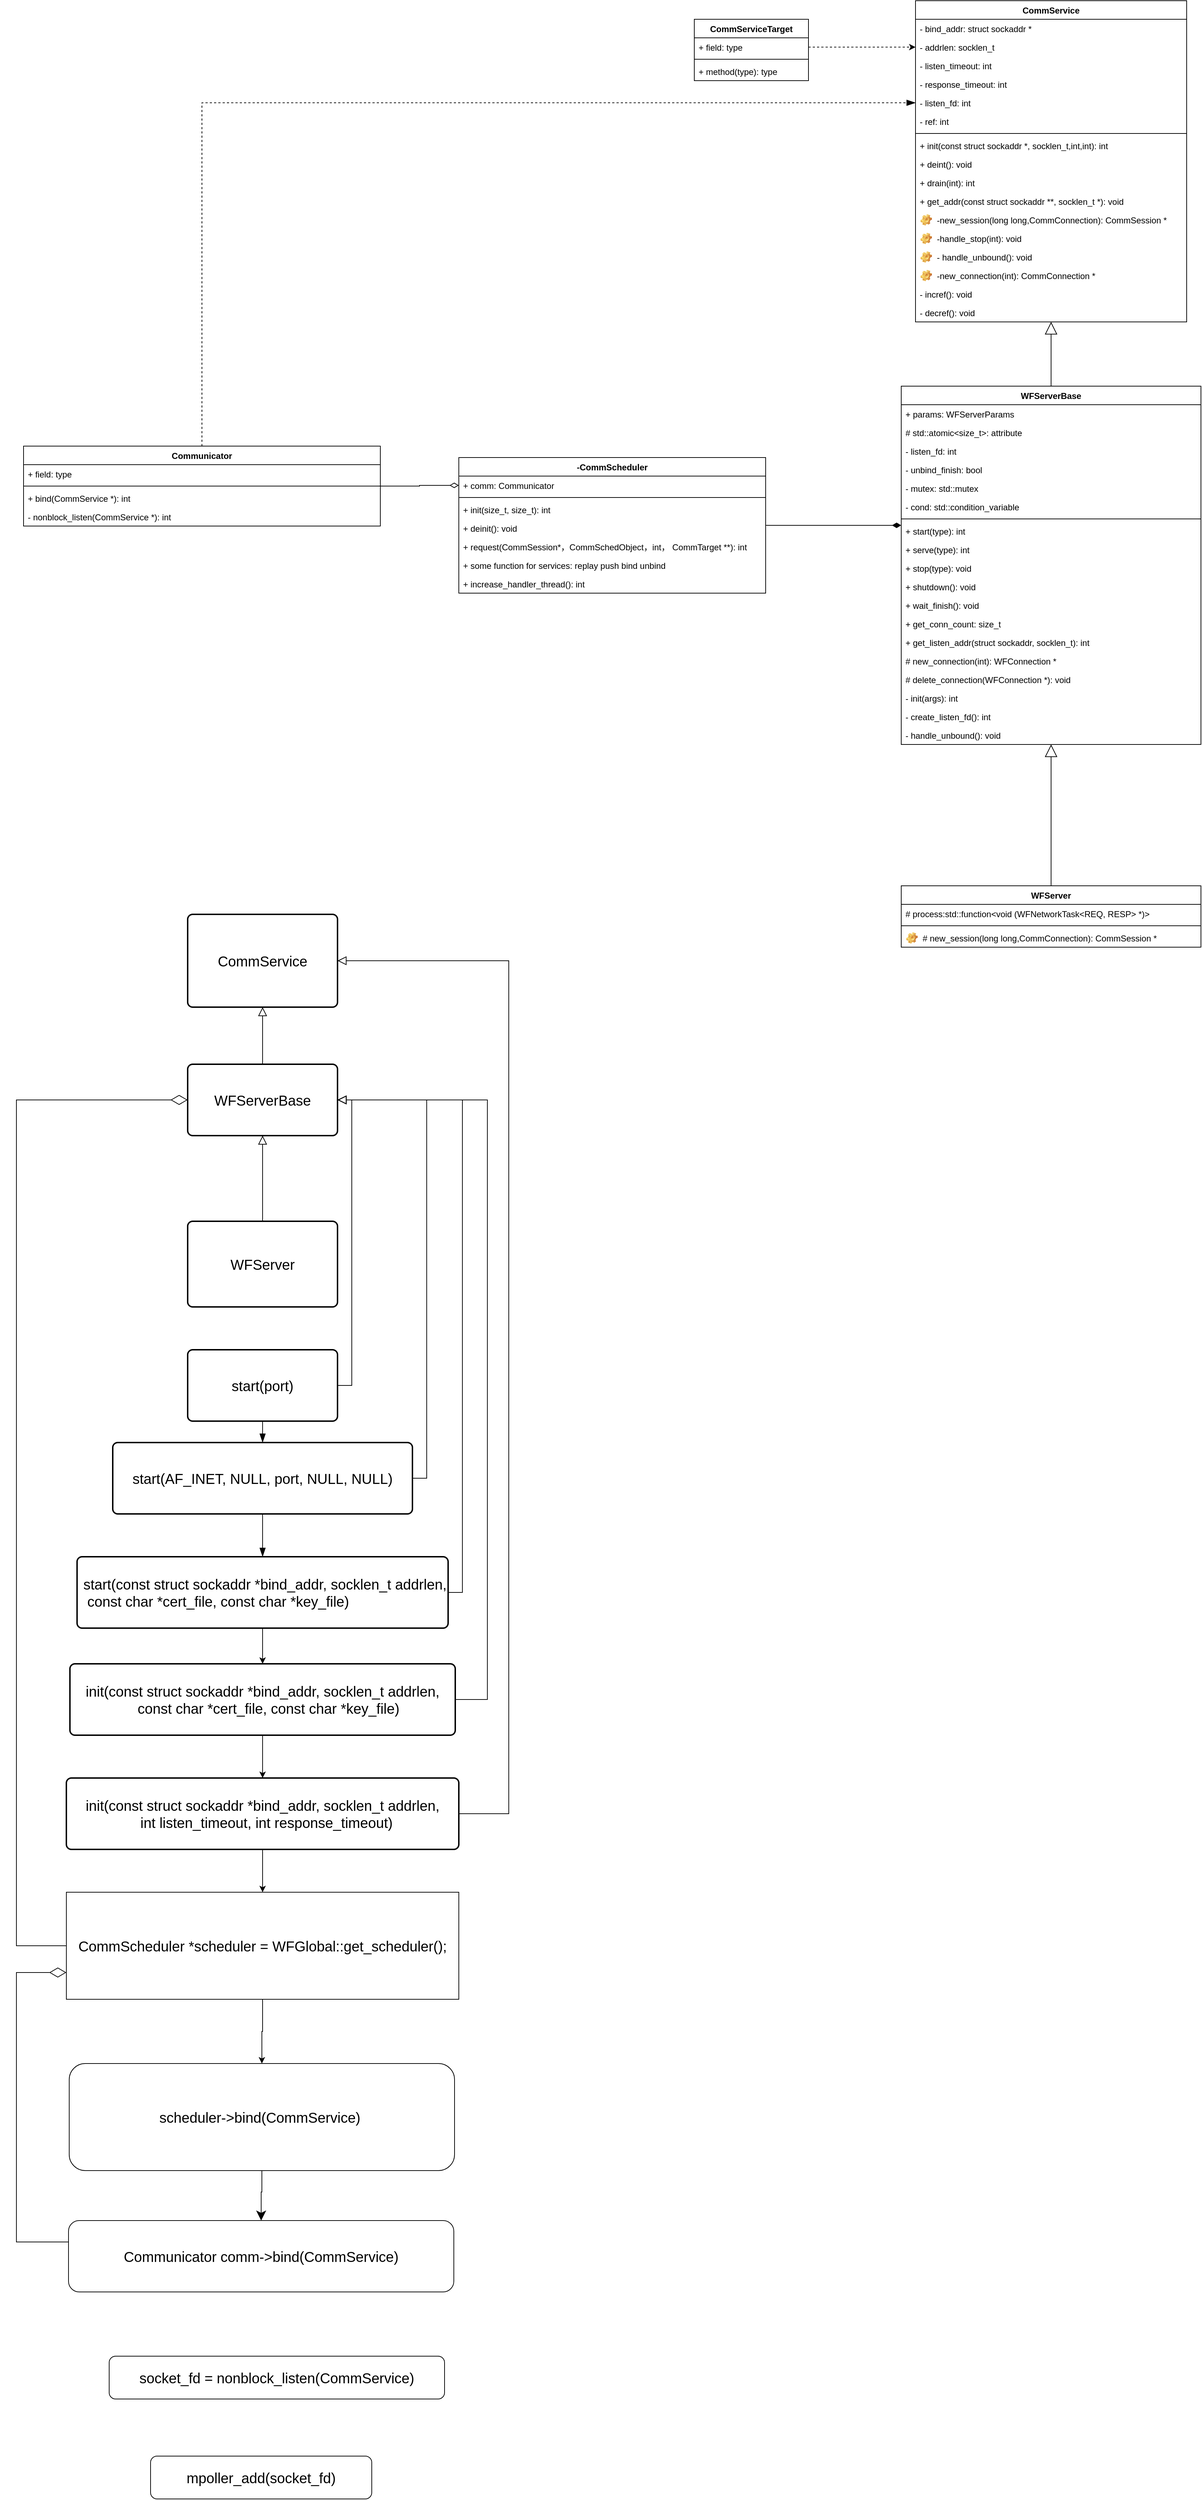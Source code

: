 <mxfile version="17.4.6" type="github">
  <diagram id="-gLdYe9IQShybVuFdfvP" name="Page-1">
    <mxGraphModel dx="3432" dy="2122" grid="1" gridSize="10" guides="1" tooltips="1" connect="1" arrows="1" fold="1" page="1" pageScale="1" pageWidth="827" pageHeight="1169" math="0" shadow="0">
      <root>
        <mxCell id="0" />
        <mxCell id="1" parent="0" />
        <mxCell id="AitUL1UvvsEHuGmrnNIb-12" style="edgeStyle=orthogonalEdgeStyle;rounded=0;orthogonalLoop=1;jettySize=auto;html=1;exitX=0.5;exitY=0;exitDx=0;exitDy=0;entryX=0.5;entryY=1;entryDx=0;entryDy=0;endArrow=block;endFill=0;endSize=15;" parent="1" source="AitUL1UvvsEHuGmrnNIb-1" target="AitUL1UvvsEHuGmrnNIb-6" edge="1">
          <mxGeometry relative="1" as="geometry" />
        </mxCell>
        <mxCell id="AitUL1UvvsEHuGmrnNIb-1" value="WFServer" style="swimlane;fontStyle=1;align=center;verticalAlign=top;childLayout=stackLayout;horizontal=1;startSize=26;horizontalStack=0;resizeParent=1;resizeParentMax=0;resizeLast=0;collapsible=1;marginBottom=0;" parent="1" vertex="1">
          <mxGeometry x="40" y="370" width="420" height="86" as="geometry" />
        </mxCell>
        <mxCell id="AitUL1UvvsEHuGmrnNIb-2" value="# process:std::function&lt;void (WFNetworkTask&lt;REQ, RESP&gt; *)&gt;  " style="text;strokeColor=none;fillColor=none;align=left;verticalAlign=top;spacingLeft=4;spacingRight=4;overflow=hidden;rotatable=0;points=[[0,0.5],[1,0.5]];portConstraint=eastwest;" parent="AitUL1UvvsEHuGmrnNIb-1" vertex="1">
          <mxGeometry y="26" width="420" height="26" as="geometry" />
        </mxCell>
        <mxCell id="AitUL1UvvsEHuGmrnNIb-3" value="" style="line;strokeWidth=1;fillColor=none;align=left;verticalAlign=middle;spacingTop=-1;spacingLeft=3;spacingRight=3;rotatable=0;labelPosition=right;points=[];portConstraint=eastwest;" parent="AitUL1UvvsEHuGmrnNIb-1" vertex="1">
          <mxGeometry y="52" width="420" height="8" as="geometry" />
        </mxCell>
        <mxCell id="AitUL1UvvsEHuGmrnNIb-5" value="# new_session(long long,CommConnection): CommSession *" style="label;fontStyle=0;strokeColor=none;fillColor=none;align=left;verticalAlign=top;overflow=hidden;spacingLeft=28;spacingRight=4;rotatable=0;points=[[0,0.5],[1,0.5]];portConstraint=eastwest;imageWidth=16;imageHeight=16;image=img/clipart/Gear_128x128.png" parent="AitUL1UvvsEHuGmrnNIb-1" vertex="1">
          <mxGeometry y="60" width="420" height="26" as="geometry" />
        </mxCell>
        <mxCell id="AitUL1UvvsEHuGmrnNIb-34" style="edgeStyle=orthogonalEdgeStyle;rounded=0;orthogonalLoop=1;jettySize=auto;html=1;exitX=0.5;exitY=0;exitDx=0;exitDy=0;entryX=0.5;entryY=1;entryDx=0;entryDy=0;endArrow=block;endFill=0;endSize=15;" parent="1" source="AitUL1UvvsEHuGmrnNIb-6" target="AitUL1UvvsEHuGmrnNIb-30" edge="1">
          <mxGeometry relative="1" as="geometry" />
        </mxCell>
        <mxCell id="AitUL1UvvsEHuGmrnNIb-6" value="WFServerBase" style="swimlane;fontStyle=1;align=center;verticalAlign=top;childLayout=stackLayout;horizontal=1;startSize=26;horizontalStack=0;resizeParent=1;resizeParentMax=0;resizeLast=0;collapsible=1;marginBottom=0;" parent="1" vertex="1">
          <mxGeometry x="40" y="-330" width="420" height="502" as="geometry" />
        </mxCell>
        <mxCell id="AitUL1UvvsEHuGmrnNIb-7" value="+ params: WFServerParams" style="text;strokeColor=none;fillColor=none;align=left;verticalAlign=top;spacingLeft=4;spacingRight=4;overflow=hidden;rotatable=0;points=[[0,0.5],[1,0.5]];portConstraint=eastwest;" parent="AitUL1UvvsEHuGmrnNIb-6" vertex="1">
          <mxGeometry y="26" width="420" height="26" as="geometry" />
        </mxCell>
        <mxCell id="AitUL1UvvsEHuGmrnNIb-23" value="# std::atomic&lt;size_t&gt;: attribute" style="text;strokeColor=none;fillColor=none;align=left;verticalAlign=top;spacingLeft=4;spacingRight=4;overflow=hidden;rotatable=0;points=[[0,0.5],[1,0.5]];portConstraint=eastwest;" parent="AitUL1UvvsEHuGmrnNIb-6" vertex="1">
          <mxGeometry y="52" width="420" height="26" as="geometry" />
        </mxCell>
        <mxCell id="AitUL1UvvsEHuGmrnNIb-25" value="- listen_fd: int" style="text;strokeColor=none;fillColor=none;align=left;verticalAlign=top;spacingLeft=4;spacingRight=4;overflow=hidden;rotatable=0;points=[[0,0.5],[1,0.5]];portConstraint=eastwest;" parent="AitUL1UvvsEHuGmrnNIb-6" vertex="1">
          <mxGeometry y="78" width="420" height="26" as="geometry" />
        </mxCell>
        <mxCell id="AitUL1UvvsEHuGmrnNIb-26" value="- unbind_finish: bool" style="text;strokeColor=none;fillColor=none;align=left;verticalAlign=top;spacingLeft=4;spacingRight=4;overflow=hidden;rotatable=0;points=[[0,0.5],[1,0.5]];portConstraint=eastwest;" parent="AitUL1UvvsEHuGmrnNIb-6" vertex="1">
          <mxGeometry y="104" width="420" height="26" as="geometry" />
        </mxCell>
        <mxCell id="AitUL1UvvsEHuGmrnNIb-27" value="- mutex: std::mutex" style="text;strokeColor=none;fillColor=none;align=left;verticalAlign=top;spacingLeft=4;spacingRight=4;overflow=hidden;rotatable=0;points=[[0,0.5],[1,0.5]];portConstraint=eastwest;" parent="AitUL1UvvsEHuGmrnNIb-6" vertex="1">
          <mxGeometry y="130" width="420" height="26" as="geometry" />
        </mxCell>
        <mxCell id="AitUL1UvvsEHuGmrnNIb-28" value="- cond: std::condition_variable" style="text;strokeColor=none;fillColor=none;align=left;verticalAlign=top;spacingLeft=4;spacingRight=4;overflow=hidden;rotatable=0;points=[[0,0.5],[1,0.5]];portConstraint=eastwest;" parent="AitUL1UvvsEHuGmrnNIb-6" vertex="1">
          <mxGeometry y="156" width="420" height="26" as="geometry" />
        </mxCell>
        <mxCell id="AitUL1UvvsEHuGmrnNIb-8" value="" style="line;strokeWidth=1;fillColor=none;align=left;verticalAlign=middle;spacingTop=-1;spacingLeft=3;spacingRight=3;rotatable=0;labelPosition=right;points=[];portConstraint=eastwest;" parent="AitUL1UvvsEHuGmrnNIb-6" vertex="1">
          <mxGeometry y="182" width="420" height="8" as="geometry" />
        </mxCell>
        <mxCell id="AitUL1UvvsEHuGmrnNIb-9" value="+ start(type): int" style="text;strokeColor=none;fillColor=none;align=left;verticalAlign=top;spacingLeft=4;spacingRight=4;overflow=hidden;rotatable=0;points=[[0,0.5],[1,0.5]];portConstraint=eastwest;" parent="AitUL1UvvsEHuGmrnNIb-6" vertex="1">
          <mxGeometry y="190" width="420" height="26" as="geometry" />
        </mxCell>
        <mxCell id="AitUL1UvvsEHuGmrnNIb-13" value="+ serve(type): int" style="text;strokeColor=none;fillColor=none;align=left;verticalAlign=top;spacingLeft=4;spacingRight=4;overflow=hidden;rotatable=0;points=[[0,0.5],[1,0.5]];portConstraint=eastwest;" parent="AitUL1UvvsEHuGmrnNIb-6" vertex="1">
          <mxGeometry y="216" width="420" height="26" as="geometry" />
        </mxCell>
        <mxCell id="AitUL1UvvsEHuGmrnNIb-14" value="+ stop(type): void" style="text;strokeColor=none;fillColor=none;align=left;verticalAlign=top;spacingLeft=4;spacingRight=4;overflow=hidden;rotatable=0;points=[[0,0.5],[1,0.5]];portConstraint=eastwest;" parent="AitUL1UvvsEHuGmrnNIb-6" vertex="1">
          <mxGeometry y="242" width="420" height="26" as="geometry" />
        </mxCell>
        <mxCell id="AitUL1UvvsEHuGmrnNIb-15" value="+ shutdown(): void" style="text;strokeColor=none;fillColor=none;align=left;verticalAlign=top;spacingLeft=4;spacingRight=4;overflow=hidden;rotatable=0;points=[[0,0.5],[1,0.5]];portConstraint=eastwest;" parent="AitUL1UvvsEHuGmrnNIb-6" vertex="1">
          <mxGeometry y="268" width="420" height="26" as="geometry" />
        </mxCell>
        <mxCell id="AitUL1UvvsEHuGmrnNIb-16" value="+ wait_finish(): void" style="text;strokeColor=none;fillColor=none;align=left;verticalAlign=top;spacingLeft=4;spacingRight=4;overflow=hidden;rotatable=0;points=[[0,0.5],[1,0.5]];portConstraint=eastwest;" parent="AitUL1UvvsEHuGmrnNIb-6" vertex="1">
          <mxGeometry y="294" width="420" height="26" as="geometry" />
        </mxCell>
        <mxCell id="AitUL1UvvsEHuGmrnNIb-17" value="+ get_conn_count: size_t" style="text;strokeColor=none;fillColor=none;align=left;verticalAlign=top;spacingLeft=4;spacingRight=4;overflow=hidden;rotatable=0;points=[[0,0.5],[1,0.5]];portConstraint=eastwest;" parent="AitUL1UvvsEHuGmrnNIb-6" vertex="1">
          <mxGeometry y="320" width="420" height="26" as="geometry" />
        </mxCell>
        <mxCell id="AitUL1UvvsEHuGmrnNIb-18" value="+ get_listen_addr(struct sockaddr, socklen_t): int" style="text;strokeColor=none;fillColor=none;align=left;verticalAlign=top;spacingLeft=4;spacingRight=4;overflow=hidden;rotatable=0;points=[[0,0.5],[1,0.5]];portConstraint=eastwest;" parent="AitUL1UvvsEHuGmrnNIb-6" vertex="1">
          <mxGeometry y="346" width="420" height="26" as="geometry" />
        </mxCell>
        <mxCell id="AitUL1UvvsEHuGmrnNIb-19" value="# new_connection(int): WFConnection *" style="text;strokeColor=none;fillColor=none;align=left;verticalAlign=top;spacingLeft=4;spacingRight=4;overflow=hidden;rotatable=0;points=[[0,0.5],[1,0.5]];portConstraint=eastwest;" parent="AitUL1UvvsEHuGmrnNIb-6" vertex="1">
          <mxGeometry y="372" width="420" height="26" as="geometry" />
        </mxCell>
        <mxCell id="AitUL1UvvsEHuGmrnNIb-20" value="# delete_connection(WFConnection *): void" style="text;strokeColor=none;fillColor=none;align=left;verticalAlign=top;spacingLeft=4;spacingRight=4;overflow=hidden;rotatable=0;points=[[0,0.5],[1,0.5]];portConstraint=eastwest;" parent="AitUL1UvvsEHuGmrnNIb-6" vertex="1">
          <mxGeometry y="398" width="420" height="26" as="geometry" />
        </mxCell>
        <mxCell id="AitUL1UvvsEHuGmrnNIb-21" value="- init(args): int" style="text;strokeColor=none;fillColor=none;align=left;verticalAlign=top;spacingLeft=4;spacingRight=4;overflow=hidden;rotatable=0;points=[[0,0.5],[1,0.5]];portConstraint=eastwest;" parent="AitUL1UvvsEHuGmrnNIb-6" vertex="1">
          <mxGeometry y="424" width="420" height="26" as="geometry" />
        </mxCell>
        <mxCell id="AitUL1UvvsEHuGmrnNIb-22" value="- create_listen_fd(): int" style="text;strokeColor=none;fillColor=none;align=left;verticalAlign=top;spacingLeft=4;spacingRight=4;overflow=hidden;rotatable=0;points=[[0,0.5],[1,0.5]];portConstraint=eastwest;" parent="AitUL1UvvsEHuGmrnNIb-6" vertex="1">
          <mxGeometry y="450" width="420" height="26" as="geometry" />
        </mxCell>
        <mxCell id="AitUL1UvvsEHuGmrnNIb-24" value="- handle_unbound(): void" style="text;strokeColor=none;fillColor=none;align=left;verticalAlign=top;spacingLeft=4;spacingRight=4;overflow=hidden;rotatable=0;points=[[0,0.5],[1,0.5]];portConstraint=eastwest;" parent="AitUL1UvvsEHuGmrnNIb-6" vertex="1">
          <mxGeometry y="476" width="420" height="26" as="geometry" />
        </mxCell>
        <mxCell id="AitUL1UvvsEHuGmrnNIb-30" value="CommService" style="swimlane;fontStyle=1;align=center;verticalAlign=top;childLayout=stackLayout;horizontal=1;startSize=26;horizontalStack=0;resizeParent=1;resizeParentMax=0;resizeLast=0;collapsible=1;marginBottom=0;" parent="1" vertex="1">
          <mxGeometry x="60" y="-870" width="380" height="450" as="geometry" />
        </mxCell>
        <mxCell id="AitUL1UvvsEHuGmrnNIb-31" value="- bind_addr: struct sockaddr *" style="text;strokeColor=none;fillColor=none;align=left;verticalAlign=top;spacingLeft=4;spacingRight=4;overflow=hidden;rotatable=0;points=[[0,0.5],[1,0.5]];portConstraint=eastwest;" parent="AitUL1UvvsEHuGmrnNIb-30" vertex="1">
          <mxGeometry y="26" width="380" height="26" as="geometry" />
        </mxCell>
        <mxCell id="XyF5Cgui48ICoQiVa3NC-12" value="- addrlen: socklen_t" style="text;strokeColor=none;fillColor=none;align=left;verticalAlign=top;spacingLeft=4;spacingRight=4;overflow=hidden;rotatable=0;points=[[0,0.5],[1,0.5]];portConstraint=eastwest;" parent="AitUL1UvvsEHuGmrnNIb-30" vertex="1">
          <mxGeometry y="52" width="380" height="26" as="geometry" />
        </mxCell>
        <mxCell id="XyF5Cgui48ICoQiVa3NC-13" value="- listen_timeout: int" style="text;strokeColor=none;fillColor=none;align=left;verticalAlign=top;spacingLeft=4;spacingRight=4;overflow=hidden;rotatable=0;points=[[0,0.5],[1,0.5]];portConstraint=eastwest;" parent="AitUL1UvvsEHuGmrnNIb-30" vertex="1">
          <mxGeometry y="78" width="380" height="26" as="geometry" />
        </mxCell>
        <mxCell id="XyF5Cgui48ICoQiVa3NC-14" value="- response_timeout: int" style="text;strokeColor=none;fillColor=none;align=left;verticalAlign=top;spacingLeft=4;spacingRight=4;overflow=hidden;rotatable=0;points=[[0,0.5],[1,0.5]];portConstraint=eastwest;" parent="AitUL1UvvsEHuGmrnNIb-30" vertex="1">
          <mxGeometry y="104" width="380" height="26" as="geometry" />
        </mxCell>
        <mxCell id="XyF5Cgui48ICoQiVa3NC-16" value="- listen_fd: int" style="text;strokeColor=none;fillColor=none;align=left;verticalAlign=top;spacingLeft=4;spacingRight=4;overflow=hidden;rotatable=0;points=[[0,0.5],[1,0.5]];portConstraint=eastwest;" parent="AitUL1UvvsEHuGmrnNIb-30" vertex="1">
          <mxGeometry y="130" width="380" height="26" as="geometry" />
        </mxCell>
        <mxCell id="XyF5Cgui48ICoQiVa3NC-17" value="- ref: int" style="text;strokeColor=none;fillColor=none;align=left;verticalAlign=top;spacingLeft=4;spacingRight=4;overflow=hidden;rotatable=0;points=[[0,0.5],[1,0.5]];portConstraint=eastwest;" parent="AitUL1UvvsEHuGmrnNIb-30" vertex="1">
          <mxGeometry y="156" width="380" height="26" as="geometry" />
        </mxCell>
        <mxCell id="AitUL1UvvsEHuGmrnNIb-32" value="" style="line;strokeWidth=1;fillColor=none;align=left;verticalAlign=middle;spacingTop=-1;spacingLeft=3;spacingRight=3;rotatable=0;labelPosition=right;points=[];portConstraint=eastwest;" parent="AitUL1UvvsEHuGmrnNIb-30" vertex="1">
          <mxGeometry y="182" width="380" height="8" as="geometry" />
        </mxCell>
        <mxCell id="AitUL1UvvsEHuGmrnNIb-33" value="+ init(const struct sockaddr *, socklen_t,int,int): int" style="text;strokeColor=none;fillColor=none;align=left;verticalAlign=top;spacingLeft=4;spacingRight=4;overflow=hidden;rotatable=0;points=[[0,0.5],[1,0.5]];portConstraint=eastwest;" parent="AitUL1UvvsEHuGmrnNIb-30" vertex="1">
          <mxGeometry y="190" width="380" height="26" as="geometry" />
        </mxCell>
        <mxCell id="XyF5Cgui48ICoQiVa3NC-1" value="+ deint(): void" style="text;strokeColor=none;fillColor=none;align=left;verticalAlign=top;spacingLeft=4;spacingRight=4;overflow=hidden;rotatable=0;points=[[0,0.5],[1,0.5]];portConstraint=eastwest;" parent="AitUL1UvvsEHuGmrnNIb-30" vertex="1">
          <mxGeometry y="216" width="380" height="26" as="geometry" />
        </mxCell>
        <mxCell id="XyF5Cgui48ICoQiVa3NC-2" value="+ drain(int): int" style="text;strokeColor=none;fillColor=none;align=left;verticalAlign=top;spacingLeft=4;spacingRight=4;overflow=hidden;rotatable=0;points=[[0,0.5],[1,0.5]];portConstraint=eastwest;" parent="AitUL1UvvsEHuGmrnNIb-30" vertex="1">
          <mxGeometry y="242" width="380" height="26" as="geometry" />
        </mxCell>
        <mxCell id="XyF5Cgui48ICoQiVa3NC-3" value="+ get_addr(const struct sockaddr **, socklen_t *): void" style="text;strokeColor=none;fillColor=none;align=left;verticalAlign=top;spacingLeft=4;spacingRight=4;overflow=hidden;rotatable=0;points=[[0,0.5],[1,0.5]];portConstraint=eastwest;" parent="AitUL1UvvsEHuGmrnNIb-30" vertex="1">
          <mxGeometry y="268" width="380" height="26" as="geometry" />
        </mxCell>
        <mxCell id="XyF5Cgui48ICoQiVa3NC-7" value="-new_session(long long,CommConnection): CommSession *" style="label;fontStyle=0;strokeColor=none;fillColor=none;align=left;verticalAlign=top;overflow=hidden;spacingLeft=28;spacingRight=4;rotatable=0;points=[[0,0.5],[1,0.5]];portConstraint=eastwest;imageWidth=16;imageHeight=16;image=img/clipart/Gear_128x128.png" parent="AitUL1UvvsEHuGmrnNIb-30" vertex="1">
          <mxGeometry y="294" width="380" height="26" as="geometry" />
        </mxCell>
        <mxCell id="XyF5Cgui48ICoQiVa3NC-9" value="-handle_stop(int): void" style="label;fontStyle=0;strokeColor=none;fillColor=none;align=left;verticalAlign=top;overflow=hidden;spacingLeft=28;spacingRight=4;rotatable=0;points=[[0,0.5],[1,0.5]];portConstraint=eastwest;imageWidth=16;imageHeight=16;image=img/clipart/Gear_128x128.png" parent="AitUL1UvvsEHuGmrnNIb-30" vertex="1">
          <mxGeometry y="320" width="380" height="26" as="geometry" />
        </mxCell>
        <mxCell id="XyF5Cgui48ICoQiVa3NC-8" value="- handle_unbound(): void" style="label;fontStyle=0;strokeColor=none;fillColor=none;align=left;verticalAlign=top;overflow=hidden;spacingLeft=28;spacingRight=4;rotatable=0;points=[[0,0.5],[1,0.5]];portConstraint=eastwest;imageWidth=16;imageHeight=16;image=img/clipart/Gear_128x128.png" parent="AitUL1UvvsEHuGmrnNIb-30" vertex="1">
          <mxGeometry y="346" width="380" height="26" as="geometry" />
        </mxCell>
        <mxCell id="XyF5Cgui48ICoQiVa3NC-10" value="-new_connection(int): CommConnection *" style="label;fontStyle=0;strokeColor=none;fillColor=none;align=left;verticalAlign=top;overflow=hidden;spacingLeft=28;spacingRight=4;rotatable=0;points=[[0,0.5],[1,0.5]];portConstraint=eastwest;imageWidth=16;imageHeight=16;image=img/clipart/Gear_128x128.png" parent="AitUL1UvvsEHuGmrnNIb-30" vertex="1">
          <mxGeometry y="372" width="380" height="26" as="geometry" />
        </mxCell>
        <mxCell id="XyF5Cgui48ICoQiVa3NC-18" value="- incref(): void" style="text;strokeColor=none;fillColor=none;align=left;verticalAlign=top;spacingLeft=4;spacingRight=4;overflow=hidden;rotatable=0;points=[[0,0.5],[1,0.5]];portConstraint=eastwest;" parent="AitUL1UvvsEHuGmrnNIb-30" vertex="1">
          <mxGeometry y="398" width="380" height="26" as="geometry" />
        </mxCell>
        <mxCell id="XyF5Cgui48ICoQiVa3NC-19" value="- decref(): void" style="text;strokeColor=none;fillColor=none;align=left;verticalAlign=top;spacingLeft=4;spacingRight=4;overflow=hidden;rotatable=0;points=[[0,0.5],[1,0.5]];portConstraint=eastwest;" parent="AitUL1UvvsEHuGmrnNIb-30" vertex="1">
          <mxGeometry y="424" width="380" height="26" as="geometry" />
        </mxCell>
        <mxCell id="XyF5Cgui48ICoQiVa3NC-20" value="CommServiceTarget" style="swimlane;fontStyle=1;align=center;verticalAlign=top;childLayout=stackLayout;horizontal=1;startSize=26;horizontalStack=0;resizeParent=1;resizeParentMax=0;resizeLast=0;collapsible=1;marginBottom=0;" parent="1" vertex="1">
          <mxGeometry x="-250" y="-844" width="160" height="86" as="geometry" />
        </mxCell>
        <mxCell id="XyF5Cgui48ICoQiVa3NC-21" value="+ field: type" style="text;strokeColor=none;fillColor=none;align=left;verticalAlign=top;spacingLeft=4;spacingRight=4;overflow=hidden;rotatable=0;points=[[0,0.5],[1,0.5]];portConstraint=eastwest;" parent="XyF5Cgui48ICoQiVa3NC-20" vertex="1">
          <mxGeometry y="26" width="160" height="26" as="geometry" />
        </mxCell>
        <mxCell id="XyF5Cgui48ICoQiVa3NC-22" value="" style="line;strokeWidth=1;fillColor=none;align=left;verticalAlign=middle;spacingTop=-1;spacingLeft=3;spacingRight=3;rotatable=0;labelPosition=right;points=[];portConstraint=eastwest;" parent="XyF5Cgui48ICoQiVa3NC-20" vertex="1">
          <mxGeometry y="52" width="160" height="8" as="geometry" />
        </mxCell>
        <mxCell id="XyF5Cgui48ICoQiVa3NC-23" value="+ method(type): type" style="text;strokeColor=none;fillColor=none;align=left;verticalAlign=top;spacingLeft=4;spacingRight=4;overflow=hidden;rotatable=0;points=[[0,0.5],[1,0.5]];portConstraint=eastwest;" parent="XyF5Cgui48ICoQiVa3NC-20" vertex="1">
          <mxGeometry y="60" width="160" height="26" as="geometry" />
        </mxCell>
        <mxCell id="XyF5Cgui48ICoQiVa3NC-29" style="edgeStyle=orthogonalEdgeStyle;rounded=0;orthogonalLoop=1;jettySize=auto;html=1;exitX=1;exitY=0.5;exitDx=0;exitDy=0;entryX=0;entryY=0.5;entryDx=0;entryDy=0;dashed=1;" parent="1" source="XyF5Cgui48ICoQiVa3NC-21" target="XyF5Cgui48ICoQiVa3NC-12" edge="1">
          <mxGeometry relative="1" as="geometry" />
        </mxCell>
        <mxCell id="XyF5Cgui48ICoQiVa3NC-38" style="edgeStyle=orthogonalEdgeStyle;rounded=0;orthogonalLoop=1;jettySize=auto;html=1;entryX=0;entryY=0.5;entryDx=0;entryDy=0;endArrow=diamondThin;endFill=1;endSize=10;" parent="1" source="XyF5Cgui48ICoQiVa3NC-30" edge="1">
          <mxGeometry relative="1" as="geometry">
            <mxPoint x="40" y="-135" as="targetPoint" />
          </mxGeometry>
        </mxCell>
        <mxCell id="XyF5Cgui48ICoQiVa3NC-30" value="-CommScheduler" style="swimlane;fontStyle=1;align=center;verticalAlign=top;childLayout=stackLayout;horizontal=1;startSize=26;horizontalStack=0;resizeParent=1;resizeParentMax=0;resizeLast=0;collapsible=1;marginBottom=0;" parent="1" vertex="1">
          <mxGeometry x="-580" y="-230" width="430" height="190" as="geometry" />
        </mxCell>
        <mxCell id="XyF5Cgui48ICoQiVa3NC-31" value="+ comm: Communicator" style="text;strokeColor=none;fillColor=none;align=left;verticalAlign=top;spacingLeft=4;spacingRight=4;overflow=hidden;rotatable=0;points=[[0,0.5],[1,0.5]];portConstraint=eastwest;" parent="XyF5Cgui48ICoQiVa3NC-30" vertex="1">
          <mxGeometry y="26" width="430" height="26" as="geometry" />
        </mxCell>
        <mxCell id="XyF5Cgui48ICoQiVa3NC-32" value="" style="line;strokeWidth=1;fillColor=none;align=left;verticalAlign=middle;spacingTop=-1;spacingLeft=3;spacingRight=3;rotatable=0;labelPosition=right;points=[];portConstraint=eastwest;" parent="XyF5Cgui48ICoQiVa3NC-30" vertex="1">
          <mxGeometry y="52" width="430" height="8" as="geometry" />
        </mxCell>
        <mxCell id="XyF5Cgui48ICoQiVa3NC-33" value="+ init(size_t, size_t): int" style="text;strokeColor=none;fillColor=none;align=left;verticalAlign=top;spacingLeft=4;spacingRight=4;overflow=hidden;rotatable=0;points=[[0,0.5],[1,0.5]];portConstraint=eastwest;" parent="XyF5Cgui48ICoQiVa3NC-30" vertex="1">
          <mxGeometry y="60" width="430" height="26" as="geometry" />
        </mxCell>
        <mxCell id="XyF5Cgui48ICoQiVa3NC-34" value="+ deinit(): void" style="text;strokeColor=none;fillColor=none;align=left;verticalAlign=top;spacingLeft=4;spacingRight=4;overflow=hidden;rotatable=0;points=[[0,0.5],[1,0.5]];portConstraint=eastwest;" parent="XyF5Cgui48ICoQiVa3NC-30" vertex="1">
          <mxGeometry y="86" width="430" height="26" as="geometry" />
        </mxCell>
        <mxCell id="XyF5Cgui48ICoQiVa3NC-35" value="+ request(CommSession*，CommSchedObject，int， CommTarget **): int" style="text;strokeColor=none;fillColor=none;align=left;verticalAlign=top;spacingLeft=4;spacingRight=4;overflow=hidden;rotatable=0;points=[[0,0.5],[1,0.5]];portConstraint=eastwest;" parent="XyF5Cgui48ICoQiVa3NC-30" vertex="1">
          <mxGeometry y="112" width="430" height="26" as="geometry" />
        </mxCell>
        <mxCell id="XyF5Cgui48ICoQiVa3NC-36" value="+ some function for services: replay push bind unbind" style="text;strokeColor=none;fillColor=none;align=left;verticalAlign=top;spacingLeft=4;spacingRight=4;overflow=hidden;rotatable=0;points=[[0,0.5],[1,0.5]];portConstraint=eastwest;" parent="XyF5Cgui48ICoQiVa3NC-30" vertex="1">
          <mxGeometry y="138" width="430" height="26" as="geometry" />
        </mxCell>
        <mxCell id="XyF5Cgui48ICoQiVa3NC-37" value="+ increase_handler_thread(): int" style="text;strokeColor=none;fillColor=none;align=left;verticalAlign=top;spacingLeft=4;spacingRight=4;overflow=hidden;rotatable=0;points=[[0,0.5],[1,0.5]];portConstraint=eastwest;" parent="XyF5Cgui48ICoQiVa3NC-30" vertex="1">
          <mxGeometry y="164" width="430" height="26" as="geometry" />
        </mxCell>
        <mxCell id="XyF5Cgui48ICoQiVa3NC-43" style="edgeStyle=orthogonalEdgeStyle;rounded=0;orthogonalLoop=1;jettySize=auto;html=1;entryX=0;entryY=0.5;entryDx=0;entryDy=0;endArrow=diamondThin;endFill=0;endSize=10;" parent="1" source="XyF5Cgui48ICoQiVa3NC-39" target="XyF5Cgui48ICoQiVa3NC-31" edge="1">
          <mxGeometry relative="1" as="geometry" />
        </mxCell>
        <mxCell id="XyF5Cgui48ICoQiVa3NC-45" style="edgeStyle=orthogonalEdgeStyle;rounded=0;orthogonalLoop=1;jettySize=auto;html=1;exitX=0.5;exitY=0;exitDx=0;exitDy=0;entryX=0;entryY=0.5;entryDx=0;entryDy=0;dashed=1;endArrow=blockThin;endFill=1;endSize=10;" parent="1" source="XyF5Cgui48ICoQiVa3NC-39" target="XyF5Cgui48ICoQiVa3NC-16" edge="1">
          <mxGeometry relative="1" as="geometry" />
        </mxCell>
        <mxCell id="XyF5Cgui48ICoQiVa3NC-39" value="Communicator" style="swimlane;fontStyle=1;align=center;verticalAlign=top;childLayout=stackLayout;horizontal=1;startSize=26;horizontalStack=0;resizeParent=1;resizeParentMax=0;resizeLast=0;collapsible=1;marginBottom=0;" parent="1" vertex="1">
          <mxGeometry x="-1190" y="-246" width="500" height="112" as="geometry" />
        </mxCell>
        <mxCell id="XyF5Cgui48ICoQiVa3NC-40" value="+ field: type" style="text;strokeColor=none;fillColor=none;align=left;verticalAlign=top;spacingLeft=4;spacingRight=4;overflow=hidden;rotatable=0;points=[[0,0.5],[1,0.5]];portConstraint=eastwest;" parent="XyF5Cgui48ICoQiVa3NC-39" vertex="1">
          <mxGeometry y="26" width="500" height="26" as="geometry" />
        </mxCell>
        <mxCell id="XyF5Cgui48ICoQiVa3NC-41" value="" style="line;strokeWidth=1;fillColor=none;align=left;verticalAlign=middle;spacingTop=-1;spacingLeft=3;spacingRight=3;rotatable=0;labelPosition=right;points=[];portConstraint=eastwest;" parent="XyF5Cgui48ICoQiVa3NC-39" vertex="1">
          <mxGeometry y="52" width="500" height="8" as="geometry" />
        </mxCell>
        <mxCell id="XyF5Cgui48ICoQiVa3NC-42" value="+ bind(CommService *): int" style="text;strokeColor=none;fillColor=none;align=left;verticalAlign=top;spacingLeft=4;spacingRight=4;overflow=hidden;rotatable=0;points=[[0,0.5],[1,0.5]];portConstraint=eastwest;" parent="XyF5Cgui48ICoQiVa3NC-39" vertex="1">
          <mxGeometry y="60" width="500" height="26" as="geometry" />
        </mxCell>
        <mxCell id="XyF5Cgui48ICoQiVa3NC-46" value="- nonblock_listen(CommService *): int" style="text;strokeColor=none;fillColor=none;align=left;verticalAlign=top;spacingLeft=4;spacingRight=4;overflow=hidden;rotatable=0;points=[[0,0.5],[1,0.5]];portConstraint=eastwest;" parent="XyF5Cgui48ICoQiVa3NC-39" vertex="1">
          <mxGeometry y="86" width="500" height="26" as="geometry" />
        </mxCell>
        <mxCell id="XyF5Cgui48ICoQiVa3NC-48" value="CommService" style="rounded=1;whiteSpace=wrap;html=1;absoluteArcSize=1;arcSize=14;strokeWidth=2;fontSize=20;" parent="1" vertex="1">
          <mxGeometry x="-960" y="410" width="210" height="130" as="geometry" />
        </mxCell>
        <mxCell id="XyF5Cgui48ICoQiVa3NC-52" style="edgeStyle=orthogonalEdgeStyle;rounded=0;orthogonalLoop=1;jettySize=auto;html=1;exitX=0.5;exitY=0;exitDx=0;exitDy=0;entryX=0.5;entryY=1;entryDx=0;entryDy=0;fontSize=20;endArrow=block;endFill=0;endSize=10;" parent="1" source="XyF5Cgui48ICoQiVa3NC-49" target="XyF5Cgui48ICoQiVa3NC-50" edge="1">
          <mxGeometry relative="1" as="geometry" />
        </mxCell>
        <mxCell id="XyF5Cgui48ICoQiVa3NC-49" value="&lt;div&gt;WFServer&lt;/div&gt;" style="rounded=1;whiteSpace=wrap;html=1;absoluteArcSize=1;arcSize=14;strokeWidth=2;fontSize=20;" parent="1" vertex="1">
          <mxGeometry x="-960" y="840" width="210" height="120" as="geometry" />
        </mxCell>
        <mxCell id="XyF5Cgui48ICoQiVa3NC-53" style="edgeStyle=orthogonalEdgeStyle;rounded=0;orthogonalLoop=1;jettySize=auto;html=1;exitX=0.5;exitY=0;exitDx=0;exitDy=0;entryX=0.5;entryY=1;entryDx=0;entryDy=0;fontSize=20;endArrow=block;endFill=0;endSize=10;" parent="1" source="XyF5Cgui48ICoQiVa3NC-50" target="XyF5Cgui48ICoQiVa3NC-48" edge="1">
          <mxGeometry relative="1" as="geometry" />
        </mxCell>
        <mxCell id="XyF5Cgui48ICoQiVa3NC-50" value="WFServerBase" style="rounded=1;whiteSpace=wrap;html=1;absoluteArcSize=1;arcSize=14;strokeWidth=2;fontSize=20;" parent="1" vertex="1">
          <mxGeometry x="-960" y="620" width="210" height="100" as="geometry" />
        </mxCell>
        <mxCell id="XyF5Cgui48ICoQiVa3NC-61" style="edgeStyle=orthogonalEdgeStyle;rounded=0;orthogonalLoop=1;jettySize=auto;html=1;exitX=0.5;exitY=1;exitDx=0;exitDy=0;entryX=0.5;entryY=0;entryDx=0;entryDy=0;fontSize=20;endArrow=blockThin;endFill=1;endSize=10;" parent="1" source="XyF5Cgui48ICoQiVa3NC-54" target="XyF5Cgui48ICoQiVa3NC-56" edge="1">
          <mxGeometry relative="1" as="geometry" />
        </mxCell>
        <mxCell id="XyF5Cgui48ICoQiVa3NC-63" style="edgeStyle=orthogonalEdgeStyle;rounded=0;orthogonalLoop=1;jettySize=auto;html=1;exitX=1;exitY=0.5;exitDx=0;exitDy=0;entryX=1;entryY=0.5;entryDx=0;entryDy=0;fontSize=20;startArrow=none;startFill=0;endArrow=block;endFill=0;startSize=15;endSize=10;" parent="1" source="XyF5Cgui48ICoQiVa3NC-54" target="XyF5Cgui48ICoQiVa3NC-50" edge="1">
          <mxGeometry relative="1" as="geometry" />
        </mxCell>
        <mxCell id="XyF5Cgui48ICoQiVa3NC-54" value="start(port)" style="rounded=1;whiteSpace=wrap;html=1;absoluteArcSize=1;arcSize=14;strokeWidth=2;fontSize=20;" parent="1" vertex="1">
          <mxGeometry x="-960" y="1020" width="210" height="100" as="geometry" />
        </mxCell>
        <mxCell id="XyF5Cgui48ICoQiVa3NC-62" style="edgeStyle=orthogonalEdgeStyle;rounded=0;orthogonalLoop=1;jettySize=auto;html=1;exitX=0.5;exitY=1;exitDx=0;exitDy=0;entryX=0.5;entryY=0;entryDx=0;entryDy=0;fontSize=20;endArrow=blockThin;endFill=1;endSize=10;" parent="1" source="XyF5Cgui48ICoQiVa3NC-56" target="XyF5Cgui48ICoQiVa3NC-57" edge="1">
          <mxGeometry relative="1" as="geometry" />
        </mxCell>
        <mxCell id="XyF5Cgui48ICoQiVa3NC-64" style="edgeStyle=orthogonalEdgeStyle;rounded=0;orthogonalLoop=1;jettySize=auto;html=1;exitX=1;exitY=0.5;exitDx=0;exitDy=0;entryX=1;entryY=0.5;entryDx=0;entryDy=0;fontSize=20;startArrow=none;startFill=0;endArrow=block;endFill=0;startSize=15;endSize=10;" parent="1" source="XyF5Cgui48ICoQiVa3NC-56" target="XyF5Cgui48ICoQiVa3NC-50" edge="1">
          <mxGeometry relative="1" as="geometry" />
        </mxCell>
        <mxCell id="XyF5Cgui48ICoQiVa3NC-56" value="start(AF_INET, NULL, port, NULL, NULL)" style="rounded=1;whiteSpace=wrap;html=1;absoluteArcSize=1;arcSize=14;strokeWidth=2;fontSize=20;" parent="1" vertex="1">
          <mxGeometry x="-1065" y="1150" width="420" height="100" as="geometry" />
        </mxCell>
        <mxCell id="XyF5Cgui48ICoQiVa3NC-66" style="edgeStyle=orthogonalEdgeStyle;rounded=0;orthogonalLoop=1;jettySize=auto;html=1;exitX=1;exitY=0.5;exitDx=0;exitDy=0;entryX=1;entryY=0.5;entryDx=0;entryDy=0;fontSize=20;startArrow=none;startFill=0;endArrow=block;endFill=0;startSize=15;endSize=10;" parent="1" source="XyF5Cgui48ICoQiVa3NC-57" target="XyF5Cgui48ICoQiVa3NC-50" edge="1">
          <mxGeometry relative="1" as="geometry" />
        </mxCell>
        <mxCell id="D_LNXFV67P2sjzmPjBaW-1" style="edgeStyle=orthogonalEdgeStyle;rounded=0;orthogonalLoop=1;jettySize=auto;html=1;exitX=0.5;exitY=1;exitDx=0;exitDy=0;entryX=0.5;entryY=0;entryDx=0;entryDy=0;" edge="1" parent="1" source="XyF5Cgui48ICoQiVa3NC-57" target="XyF5Cgui48ICoQiVa3NC-67">
          <mxGeometry relative="1" as="geometry" />
        </mxCell>
        <mxCell id="XyF5Cgui48ICoQiVa3NC-57" value="&lt;div style=&quot;text-align: justify&quot;&gt;start(const struct sockaddr *bind_addr, socklen_t addrlen,&lt;/div&gt;&lt;div style=&quot;text-align: justify&quot;&gt;&lt;span&gt;      &lt;/span&gt;&lt;span style=&quot;white-space: pre&quot;&gt; &lt;/span&gt;const char *cert_file, const char *key_file)&lt;/div&gt;" style="rounded=1;whiteSpace=wrap;html=1;absoluteArcSize=1;arcSize=14;strokeWidth=2;fontSize=20;align=right;" parent="1" vertex="1">
          <mxGeometry x="-1115" y="1310" width="520" height="100" as="geometry" />
        </mxCell>
        <mxCell id="XyF5Cgui48ICoQiVa3NC-69" style="edgeStyle=orthogonalEdgeStyle;rounded=0;orthogonalLoop=1;jettySize=auto;html=1;exitX=1;exitY=0.5;exitDx=0;exitDy=0;entryX=1;entryY=0.5;entryDx=0;entryDy=0;fontSize=20;startArrow=none;startFill=0;endArrow=block;endFill=0;startSize=15;endSize=10;" parent="1" source="XyF5Cgui48ICoQiVa3NC-67" target="XyF5Cgui48ICoQiVa3NC-50" edge="1">
          <mxGeometry relative="1" as="geometry">
            <Array as="points">
              <mxPoint x="-540" y="1510" />
              <mxPoint x="-540" y="670" />
            </Array>
          </mxGeometry>
        </mxCell>
        <mxCell id="D_LNXFV67P2sjzmPjBaW-2" style="edgeStyle=orthogonalEdgeStyle;rounded=0;orthogonalLoop=1;jettySize=auto;html=1;exitX=0.5;exitY=1;exitDx=0;exitDy=0;entryX=0.5;entryY=0;entryDx=0;entryDy=0;" edge="1" parent="1" source="XyF5Cgui48ICoQiVa3NC-67" target="XyF5Cgui48ICoQiVa3NC-68">
          <mxGeometry relative="1" as="geometry" />
        </mxCell>
        <mxCell id="XyF5Cgui48ICoQiVa3NC-67" value="&lt;div&gt;init(const struct sockaddr *bind_addr, socklen_t addrlen,&lt;/div&gt;&lt;div&gt;&lt;span&gt;     &lt;/span&gt;&amp;nbsp; &amp;nbsp;const char *cert_file, const char *key_file)&lt;/div&gt;" style="rounded=1;whiteSpace=wrap;html=1;absoluteArcSize=1;arcSize=14;strokeWidth=2;fontSize=20;" parent="1" vertex="1">
          <mxGeometry x="-1125" y="1460" width="540" height="100" as="geometry" />
        </mxCell>
        <mxCell id="XyF5Cgui48ICoQiVa3NC-70" style="edgeStyle=orthogonalEdgeStyle;rounded=0;orthogonalLoop=1;jettySize=auto;html=1;exitX=1;exitY=0.5;exitDx=0;exitDy=0;entryX=1;entryY=0.5;entryDx=0;entryDy=0;fontSize=20;startArrow=none;startFill=0;endArrow=block;endFill=0;startSize=15;endSize=10;" parent="1" source="XyF5Cgui48ICoQiVa3NC-68" target="XyF5Cgui48ICoQiVa3NC-48" edge="1">
          <mxGeometry relative="1" as="geometry">
            <Array as="points">
              <mxPoint x="-510" y="1670" />
              <mxPoint x="-510" y="475" />
            </Array>
          </mxGeometry>
        </mxCell>
        <mxCell id="D_LNXFV67P2sjzmPjBaW-4" style="edgeStyle=orthogonalEdgeStyle;rounded=0;orthogonalLoop=1;jettySize=auto;html=1;exitX=0.5;exitY=1;exitDx=0;exitDy=0;entryX=0.5;entryY=0;entryDx=0;entryDy=0;fontSize=20;" edge="1" parent="1" source="XyF5Cgui48ICoQiVa3NC-68" target="D_LNXFV67P2sjzmPjBaW-3">
          <mxGeometry relative="1" as="geometry" />
        </mxCell>
        <mxCell id="XyF5Cgui48ICoQiVa3NC-68" value="&lt;div&gt;init(const struct sockaddr *bind_addr, socklen_t addrlen,&lt;/div&gt;&lt;div&gt;&lt;span&gt;     &lt;/span&gt;&amp;nbsp; int listen_timeout, int response_timeout)&lt;/div&gt;" style="rounded=1;whiteSpace=wrap;html=1;absoluteArcSize=1;arcSize=14;strokeWidth=2;fontSize=20;" parent="1" vertex="1">
          <mxGeometry x="-1130" y="1620" width="550" height="100" as="geometry" />
        </mxCell>
        <mxCell id="D_LNXFV67P2sjzmPjBaW-8" style="edgeStyle=orthogonalEdgeStyle;rounded=0;orthogonalLoop=1;jettySize=auto;html=1;exitX=0.5;exitY=1;exitDx=0;exitDy=0;entryX=0.5;entryY=0;entryDx=0;entryDy=0;fontSize=20;" edge="1" parent="1" source="D_LNXFV67P2sjzmPjBaW-3" target="D_LNXFV67P2sjzmPjBaW-5">
          <mxGeometry relative="1" as="geometry" />
        </mxCell>
        <mxCell id="D_LNXFV67P2sjzmPjBaW-9" style="edgeStyle=orthogonalEdgeStyle;rounded=0;orthogonalLoop=1;jettySize=auto;html=1;exitX=0;exitY=0.5;exitDx=0;exitDy=0;entryX=0;entryY=0.5;entryDx=0;entryDy=0;fontSize=20;endArrow=diamondThin;endFill=0;endSize=21;startSize=15;" edge="1" parent="1" source="D_LNXFV67P2sjzmPjBaW-3" target="XyF5Cgui48ICoQiVa3NC-50">
          <mxGeometry relative="1" as="geometry">
            <Array as="points">
              <mxPoint x="-1200" y="1855" />
              <mxPoint x="-1200" y="670" />
            </Array>
          </mxGeometry>
        </mxCell>
        <mxCell id="D_LNXFV67P2sjzmPjBaW-3" value="&lt;font style=&quot;font-size: 20px&quot;&gt;CommScheduler *scheduler = WFGlobal::get_scheduler();&lt;/font&gt;" style="rounded=0;whiteSpace=wrap;html=1;" vertex="1" parent="1">
          <mxGeometry x="-1130" y="1780" width="550" height="150" as="geometry" />
        </mxCell>
        <mxCell id="D_LNXFV67P2sjzmPjBaW-12" style="edgeStyle=orthogonalEdgeStyle;rounded=0;orthogonalLoop=1;jettySize=auto;html=1;exitX=0.5;exitY=1;exitDx=0;exitDy=0;fontSize=20;endArrow=classic;endFill=1;startSize=15;endSize=11;" edge="1" parent="1" source="D_LNXFV67P2sjzmPjBaW-5" target="D_LNXFV67P2sjzmPjBaW-10">
          <mxGeometry relative="1" as="geometry" />
        </mxCell>
        <mxCell id="D_LNXFV67P2sjzmPjBaW-5" value="scheduler-&amp;gt;bind(CommService)&amp;nbsp;" style="rounded=1;whiteSpace=wrap;html=1;fontSize=20;" vertex="1" parent="1">
          <mxGeometry x="-1126" y="2020" width="540" height="150" as="geometry" />
        </mxCell>
        <mxCell id="D_LNXFV67P2sjzmPjBaW-11" style="edgeStyle=orthogonalEdgeStyle;rounded=0;orthogonalLoop=1;jettySize=auto;html=1;exitX=0;exitY=0.5;exitDx=0;exitDy=0;entryX=0;entryY=0.75;entryDx=0;entryDy=0;fontSize=20;endArrow=diamondThin;endFill=0;startSize=15;endSize=21;" edge="1" parent="1" source="D_LNXFV67P2sjzmPjBaW-10" target="D_LNXFV67P2sjzmPjBaW-3">
          <mxGeometry relative="1" as="geometry">
            <Array as="points">
              <mxPoint x="-1200" y="2270" />
              <mxPoint x="-1200" y="1892" />
            </Array>
          </mxGeometry>
        </mxCell>
        <mxCell id="D_LNXFV67P2sjzmPjBaW-10" value="Communicator comm-&amp;gt;bind(CommService)" style="rounded=1;whiteSpace=wrap;html=1;fontSize=20;" vertex="1" parent="1">
          <mxGeometry x="-1127" y="2240" width="540" height="100" as="geometry" />
        </mxCell>
        <mxCell id="D_LNXFV67P2sjzmPjBaW-13" value="socket_fd = nonblock_listen(CommService)" style="rounded=1;whiteSpace=wrap;html=1;fontSize=20;" vertex="1" parent="1">
          <mxGeometry x="-1070" y="2430" width="470" height="60" as="geometry" />
        </mxCell>
        <mxCell id="D_LNXFV67P2sjzmPjBaW-14" value="mpoller_add(socket_fd)" style="rounded=1;whiteSpace=wrap;html=1;fontSize=20;" vertex="1" parent="1">
          <mxGeometry x="-1012" y="2570" width="310" height="60" as="geometry" />
        </mxCell>
      </root>
    </mxGraphModel>
  </diagram>
</mxfile>
